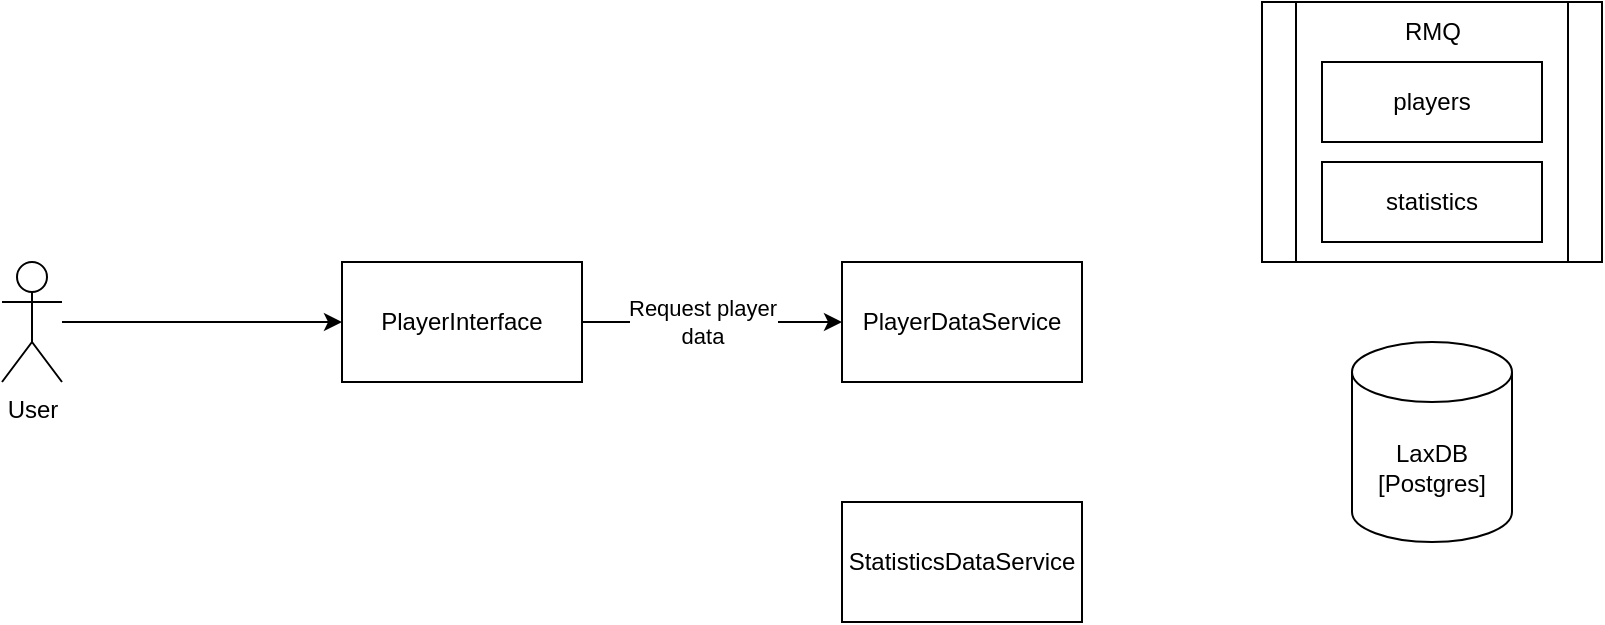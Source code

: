<mxfile pages="2">
    <diagram name="Page-1" id="mFMqTeZg21dW_7w09lhQ">
        <mxGraphModel dx="700" dy="490" grid="1" gridSize="10" guides="1" tooltips="1" connect="1" arrows="1" fold="1" page="1" pageScale="1" pageWidth="850" pageHeight="1100" math="0" shadow="0">
            <root>
                <mxCell id="0"/>
                <mxCell id="1" parent="0"/>
                <mxCell id="2" style="edgeStyle=none;html=1;entryX=0;entryY=0.5;entryDx=0;entryDy=0;" edge="1" parent="1" source="jN3FsYwqVG-rT1F5JYBM-1" target="jN3FsYwqVG-rT1F5JYBM-5">
                    <mxGeometry relative="1" as="geometry">
                        <mxPoint x="400" y="350" as="targetPoint"/>
                    </mxGeometry>
                </mxCell>
                <mxCell id="3" value="Request player&lt;br&gt;data" style="edgeLabel;html=1;align=center;verticalAlign=middle;resizable=0;points=[];" vertex="1" connectable="0" parent="2">
                    <mxGeometry x="0.275" y="2" relative="1" as="geometry">
                        <mxPoint x="-23" y="2" as="offset"/>
                    </mxGeometry>
                </mxCell>
                <mxCell id="jN3FsYwqVG-rT1F5JYBM-1" value="PlayerInterface" style="rounded=0;whiteSpace=wrap;html=1;" parent="1" vertex="1">
                    <mxGeometry x="200" y="320" width="120" height="60" as="geometry"/>
                </mxCell>
                <mxCell id="jN3FsYwqVG-rT1F5JYBM-3" value="LaxDB&lt;br&gt;[Postgres]" style="shape=cylinder3;whiteSpace=wrap;html=1;boundedLbl=1;backgroundOutline=1;size=15;" parent="1" vertex="1">
                    <mxGeometry x="705" y="360" width="80" height="100" as="geometry"/>
                </mxCell>
                <mxCell id="jN3FsYwqVG-rT1F5JYBM-5" value="PlayerDataService" style="rounded=0;whiteSpace=wrap;html=1;" parent="1" vertex="1">
                    <mxGeometry x="450" y="320" width="120" height="60" as="geometry"/>
                </mxCell>
                <mxCell id="jN3FsYwqVG-rT1F5JYBM-6" value="StatisticsDataService" style="rounded=0;whiteSpace=wrap;html=1;" parent="1" vertex="1">
                    <mxGeometry x="450" y="440" width="120" height="60" as="geometry"/>
                </mxCell>
                <mxCell id="jN3FsYwqVG-rT1F5JYBM-13" style="edgeStyle=orthogonalEdgeStyle;rounded=0;orthogonalLoop=1;jettySize=auto;html=1;entryX=0;entryY=0.5;entryDx=0;entryDy=0;" parent="1" source="jN3FsYwqVG-rT1F5JYBM-10" target="jN3FsYwqVG-rT1F5JYBM-1" edge="1">
                    <mxGeometry relative="1" as="geometry"/>
                </mxCell>
                <mxCell id="jN3FsYwqVG-rT1F5JYBM-10" value="User" style="shape=umlActor;verticalLabelPosition=bottom;verticalAlign=top;html=1;outlineConnect=0;" parent="1" vertex="1">
                    <mxGeometry x="30" y="320" width="30" height="60" as="geometry"/>
                </mxCell>
                <mxCell id="jN3FsYwqVG-rT1F5JYBM-11" value="" style="group" parent="1" vertex="1" connectable="0">
                    <mxGeometry x="660" y="190" width="170" height="130" as="geometry"/>
                </mxCell>
                <mxCell id="jN3FsYwqVG-rT1F5JYBM-2" value="" style="shape=process;whiteSpace=wrap;html=1;backgroundOutline=1;" parent="jN3FsYwqVG-rT1F5JYBM-11" vertex="1">
                    <mxGeometry width="170" height="130" as="geometry"/>
                </mxCell>
                <mxCell id="jN3FsYwqVG-rT1F5JYBM-7" value="RMQ" style="text;html=1;align=center;verticalAlign=middle;resizable=0;points=[];autosize=1;strokeColor=none;fillColor=none;" parent="jN3FsYwqVG-rT1F5JYBM-11" vertex="1">
                    <mxGeometry x="60" width="50" height="30" as="geometry"/>
                </mxCell>
                <mxCell id="jN3FsYwqVG-rT1F5JYBM-8" value="players" style="rounded=0;whiteSpace=wrap;html=1;" parent="jN3FsYwqVG-rT1F5JYBM-11" vertex="1">
                    <mxGeometry x="30" y="30" width="110" height="40" as="geometry"/>
                </mxCell>
                <mxCell id="jN3FsYwqVG-rT1F5JYBM-9" value="statistics" style="whiteSpace=wrap;html=1;" parent="jN3FsYwqVG-rT1F5JYBM-11" vertex="1">
                    <mxGeometry x="30" y="80" width="110" height="40" as="geometry"/>
                </mxCell>
            </root>
        </mxGraphModel>
    </diagram>
    <diagram id="6KfaeffnY1STP9T5mcnP" name="Sequence">
        <mxGraphModel dx="867" dy="1115" grid="1" gridSize="10" guides="1" tooltips="1" connect="1" arrows="1" fold="1" page="1" pageScale="1" pageWidth="850" pageHeight="1100" math="0" shadow="0">
            <root>
                <mxCell id="0"/>
                <mxCell id="1" parent="0"/>
            </root>
        </mxGraphModel>
    </diagram>
</mxfile>
